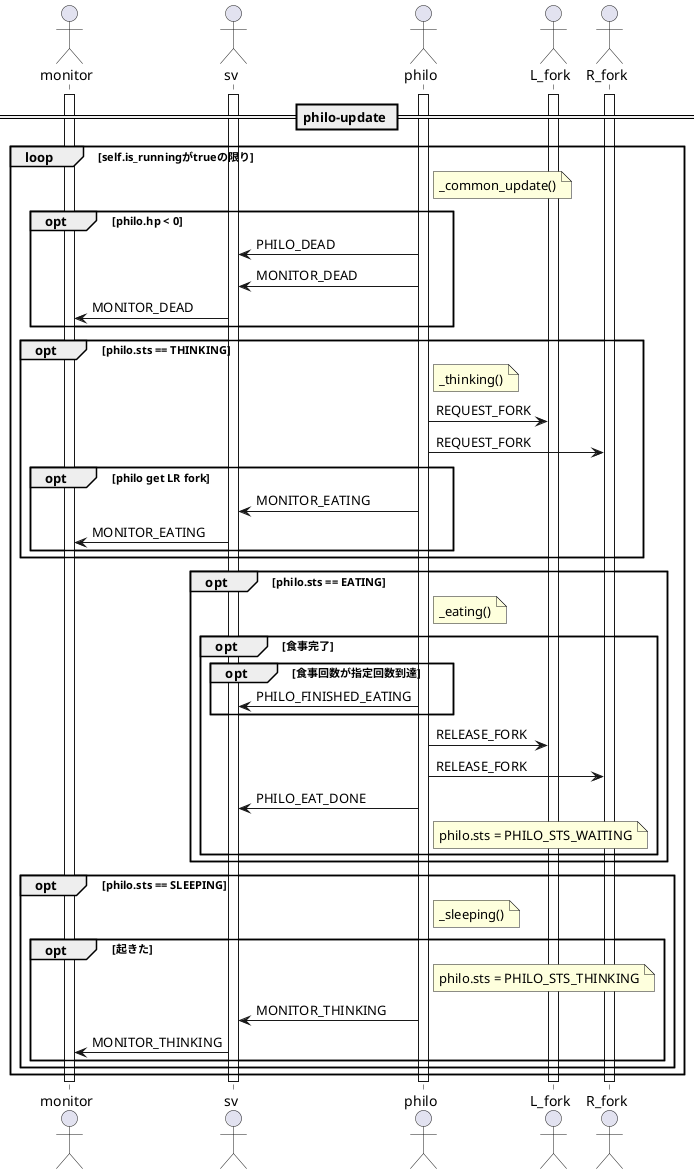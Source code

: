@startuml request-fork


actor monitor
actor sv
actor philo
actor L_fork
actor R_fork

== philo-update ==
activate monitor
activate sv
activate philo
activate L_fork
activate R_fork

loop self.is_runningがtrueの限り
	note right of philo
		_common_update()
	end note
	opt philo.hp < 0
		philo -> sv: PHILO_DEAD
		philo -> sv: MONITOR_DEAD 
		sv -> monitor: MONITOR_DEAD 
	end
	opt philo.sts == THINKING
		note right of philo
			_thinking()
		end note
		philo->L_fork: REQUEST_FORK
		philo->R_fork: REQUEST_FORK
		opt philo get LR fork
			philo->sv: MONITOR_EATING
			sv->monitor: MONITOR_EATING
		end
	end
	opt philo.sts == EATING 
		note right of philo
			_eating()
		end note
		opt 食事完了
			opt 食事回数が指定回数到達 
				philo->sv: PHILO_FINISHED_EATING
			end
			philo->L_fork: RELEASE_FORK
			philo->R_fork: RELEASE_FORK
			philo->sv: PHILO_EAT_DONE
			note right of philo
				philo.sts = PHILO_STS_WAITING
			end note
		end
	end
	opt philo.sts == SLEEPING 
		note right of philo
			_sleeping()
		end note
		opt 起きた
			note right of philo
				philo.sts = PHILO_STS_THINKING
			end note
			philo -> sv: MONITOR_THINKING
			sv -> monitor: MONITOR_THINKING
		end
	end
end

deactivate monitor
deactivate sv
deactivate philo
deactivate L_fork
deactivate R_fork

@enduml